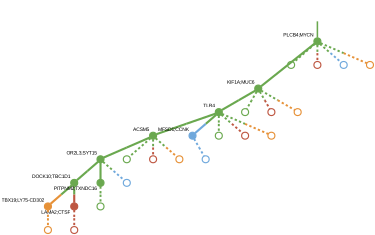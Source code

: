 strict digraph  {
graph[splines=false]; nodesep=0.7; rankdir=TB; ranksep=0.6; forcelabels=true; dpi=600; size=2.5;
0 [color="#6aa84fff", fillcolor="#6aa84fff", fixedsize=true, fontname=Arial, fontsize="12pt", height="0.25", label="", penwidth=3, shape=circle, style=filled, xlabel="KIF1A;MUC6"];
4 [color="#6aa84fff", fillcolor="#6aa84fff", fixedsize=true, fontname=Arial, fontsize="12pt", height="0.25", label="", penwidth=3, shape=circle, style=filled, xlabel=TLR4];
14 [color="#6aa84fff", fillcolor="#6aa84fff", fixedsize=true, fontname=Arial, fontsize="12pt", height="0.25", label="", penwidth=3, shape=circle, style=solid, xlabel=""];
15 [color="#be5742ff", fillcolor="#be5742ff", fixedsize=true, fontname=Arial, fontsize="12pt", height="0.25", label="", penwidth=3, shape=circle, style=solid, xlabel=""];
16 [color="#e69138ff", fillcolor="#e69138ff", fixedsize=true, fontname=Arial, fontsize="12pt", height="0.25", label="", penwidth=3, shape=circle, style=solid, xlabel=""];
1 [color="#6aa84fff", fillcolor="#6aa84fff", fixedsize=true, fontname=Arial, fontsize="12pt", height="0.25", label="", penwidth=3, shape=circle, style=filled, xlabel="PLCB4;MYCN"];
10 [color="#6aa84fff", fillcolor="#6aa84fff", fixedsize=true, fontname=Arial, fontsize="12pt", height="0.25", label="", penwidth=3, shape=circle, style=solid, xlabel=""];
11 [color="#be5742ff", fillcolor="#be5742ff", fixedsize=true, fontname=Arial, fontsize="12pt", height="0.25", label="", penwidth=3, shape=circle, style=solid, xlabel=""];
12 [color="#6fa8dcff", fillcolor="#6fa8dcff", fixedsize=true, fontname=Arial, fontsize="12pt", height="0.25", label="", penwidth=3, shape=circle, style=solid, xlabel=""];
13 [color="#e69138ff", fillcolor="#e69138ff", fixedsize=true, fontname=Arial, fontsize="12pt", height="0.25", label="", penwidth=3, shape=circle, style=solid, xlabel=""];
2 [color="#6aa84fff", fillcolor="#6aa84fff", fixedsize=true, fontname=Arial, fontsize="12pt", height="0.25", label="", penwidth=3, shape=circle, style=filled, xlabel="DOCK10;TBC1D1"];
5 [color="#e69138ff", fillcolor="#e69138ff", fixedsize=true, fontname=Arial, fontsize="12pt", height="0.25", label="", penwidth=3, shape=circle, style=filled, xlabel="TBX19;LY75-CD302"];
8 [color="#be5742ff", fillcolor="#be5742ff", fixedsize=true, fontname=Arial, fontsize="12pt", height="0.25", label="", penwidth=3, shape=circle, style=filled, xlabel="LAMA2;CTSF"];
3 [color="#6aa84fff", fillcolor="#6aa84fff", fixedsize=true, fontname=Arial, fontsize="12pt", height="0.25", label="", penwidth=3, shape=circle, style=filled, xlabel=ACSM5];
6 [color="#6aa84fff", fillcolor="#6aa84fff", fixedsize=true, fontname=Arial, fontsize="12pt", height="0.25", label="", penwidth=3, shape=circle, style=filled, xlabel="OR2L3;SYT15"];
17 [color="#6aa84fff", fillcolor="#6aa84fff", fixedsize=true, fontname=Arial, fontsize="12pt", height="0.25", label="", penwidth=3, shape=circle, style=solid, xlabel=""];
18 [color="#be5742ff", fillcolor="#be5742ff", fixedsize=true, fontname=Arial, fontsize="12pt", height="0.25", label="", penwidth=3, shape=circle, style=solid, xlabel=""];
19 [color="#e69138ff", fillcolor="#e69138ff", fixedsize=true, fontname=Arial, fontsize="12pt", height="0.25", label="", penwidth=3, shape=circle, style=solid, xlabel=""];
7 [color="#6fa8dcff", fillcolor="#6fa8dcff", fixedsize=true, fontname=Arial, fontsize="12pt", height="0.25", label="", penwidth=3, shape=circle, style=filled, xlabel="MFSD1;CCNK"];
20 [color="#6aa84fff", fillcolor="#6aa84fff", fixedsize=true, fontname=Arial, fontsize="12pt", height="0.25", label="", penwidth=3, shape=circle, style=solid, xlabel=""];
21 [color="#be5742ff", fillcolor="#be5742ff", fixedsize=true, fontname=Arial, fontsize="12pt", height="0.25", label="", penwidth=3, shape=circle, style=solid, xlabel=""];
22 [color="#e69138ff", fillcolor="#e69138ff", fixedsize=true, fontname=Arial, fontsize="12pt", height="0.25", label="", penwidth=3, shape=circle, style=solid, xlabel=""];
23 [color="#e69138ff", fillcolor="#e69138ff", fixedsize=true, fontname=Arial, fontsize="12pt", height="0.25", label="", penwidth=3, shape=circle, style=solid, xlabel=""];
9 [color="#6aa84fff", fillcolor="#6aa84fff", fixedsize=true, fontname=Arial, fontsize="12pt", height="0.25", label="", penwidth=3, shape=circle, style=filled, xlabel="PITPNM2;TXNDC16"];
24 [color="#6fa8dcff", fillcolor="#6fa8dcff", fixedsize=true, fontname=Arial, fontsize="12pt", height="0.25", label="", penwidth=3, shape=circle, style=solid, xlabel=""];
25 [color="#6fa8dcff", fillcolor="#6fa8dcff", fixedsize=true, fontname=Arial, fontsize="12pt", height="0.25", label="", penwidth=3, shape=circle, style=solid, xlabel=""];
26 [color="#be5742ff", fillcolor="#be5742ff", fixedsize=true, fontname=Arial, fontsize="12pt", height="0.25", label="", penwidth=3, shape=circle, style=solid, xlabel=""];
27 [color="#6aa84fff", fillcolor="#6aa84fff", fixedsize=true, fontname=Arial, fontsize="12pt", height="0.25", label="", penwidth=3, shape=circle, style=solid, xlabel=""];
normal [label="", penwidth=3, style=invis, xlabel="PLCB4;MYCN"];
0 -> 4  [arrowsize=0, color="#6aa84fff;0.5:#6aa84fff", minlen="1.0071380138397217", penwidth="5.5", style=solid];
0 -> 14  [arrowsize=0, color="#6aa84fff;0.5:#6aa84fff", minlen="1.0005098581314087", penwidth=5, style=dashed];
0 -> 15  [arrowsize=0, color="#6aa84fff;0.5:#be5742ff", minlen="1.0005098581314087", penwidth=5, style=dashed];
0 -> 16  [arrowsize=0, color="#6aa84fff;0.5:#e69138ff", minlen="1.0005098581314087", penwidth=5, style=dashed];
4 -> 3  [arrowsize=0, color="#6aa84fff;0.5:#6aa84fff", minlen="1.0010197162628174", penwidth="5.5", style=solid];
4 -> 7  [arrowsize=0, color="#6aa84fff;0.5:#6fa8dcff", minlen="1.008157730102539", penwidth="5.5", style=solid];
4 -> 20  [arrowsize=0, color="#6aa84fff;0.5:#6aa84fff", minlen="1.0005098581314087", penwidth=5, style=dashed];
4 -> 21  [arrowsize=0, color="#6aa84fff;0.5:#be5742ff", minlen="1.0005098581314087", penwidth=5, style=dashed];
4 -> 22  [arrowsize=0, color="#6aa84fff;0.5:#e69138ff", minlen="1.0005098581314087", penwidth=5, style=dashed];
1 -> 0  [arrowsize=0, color="#6aa84fff;0.5:#6aa84fff", minlen="2.5", penwidth="5.5", style=solid];
1 -> 10  [arrowsize=0, color="#6aa84fff;0.5:#6aa84fff", minlen="1.0005098581314087", penwidth=5, style=dashed];
1 -> 11  [arrowsize=0, color="#6aa84fff;0.5:#be5742ff", minlen="1.0005098581314087", penwidth=5, style=dashed];
1 -> 12  [arrowsize=0, color="#6aa84fff;0.5:#6fa8dcff", minlen="1.0005098581314087", penwidth=5, style=dashed];
1 -> 13  [arrowsize=0, color="#6aa84fff;0.5:#e69138ff", minlen="1.0005098581314087", penwidth=5, style=dashed];
2 -> 5  [arrowsize=0, color="#6aa84fff;0.5:#e69138ff", minlen="1.008157730102539", penwidth="5.5", style=solid];
2 -> 8  [arrowsize=0, color="#6aa84fff;0.5:#be5742ff", minlen="1.008157730102539", penwidth="5.5", style=solid];
5 -> 23  [arrowsize=0, color="#e69138ff;0.5:#e69138ff", minlen="1.0005098581314087", penwidth=5, style=dashed];
8 -> 26  [arrowsize=0, color="#be5742ff;0.5:#be5742ff", minlen="1.0005098581314087", penwidth=5, style=dashed];
3 -> 6  [arrowsize=0, color="#6aa84fff;0.5:#6aa84fff", minlen="1.013256311416626", penwidth="5.5", style=solid];
3 -> 17  [arrowsize=0, color="#6aa84fff;0.5:#6aa84fff", minlen="1.0005098581314087", penwidth=5, style=dashed];
3 -> 18  [arrowsize=0, color="#6aa84fff;0.5:#be5742ff", minlen="1.0005098581314087", penwidth=5, style=dashed];
3 -> 19  [arrowsize=0, color="#6aa84fff;0.5:#e69138ff", minlen="1.0005098581314087", penwidth=5, style=dashed];
6 -> 2  [arrowsize=0, color="#6aa84fff;0.5:#6aa84fff", minlen="1.0030591487884521", penwidth="5.5", style=solid];
6 -> 9  [arrowsize=0, color="#6aa84fff;0.5:#6aa84fff", minlen="1.0040788650512695", penwidth="5.5", style=solid];
6 -> 24  [arrowsize=0, color="#6aa84fff;0.5:#6fa8dcff", minlen="1.0005098581314087", penwidth=5, style=dashed];
7 -> 25  [arrowsize=0, color="#6fa8dcff;0.5:#6fa8dcff", minlen="1.0005098581314087", penwidth=5, style=dashed];
9 -> 27  [arrowsize=0, color="#6aa84fff;0.5:#6aa84fff", minlen="1.0005098581314087", penwidth=5, style=dashed];
normal -> 1  [arrowsize=0, color="#6aa84fff", label="", penwidth=4, style=solid];
}
